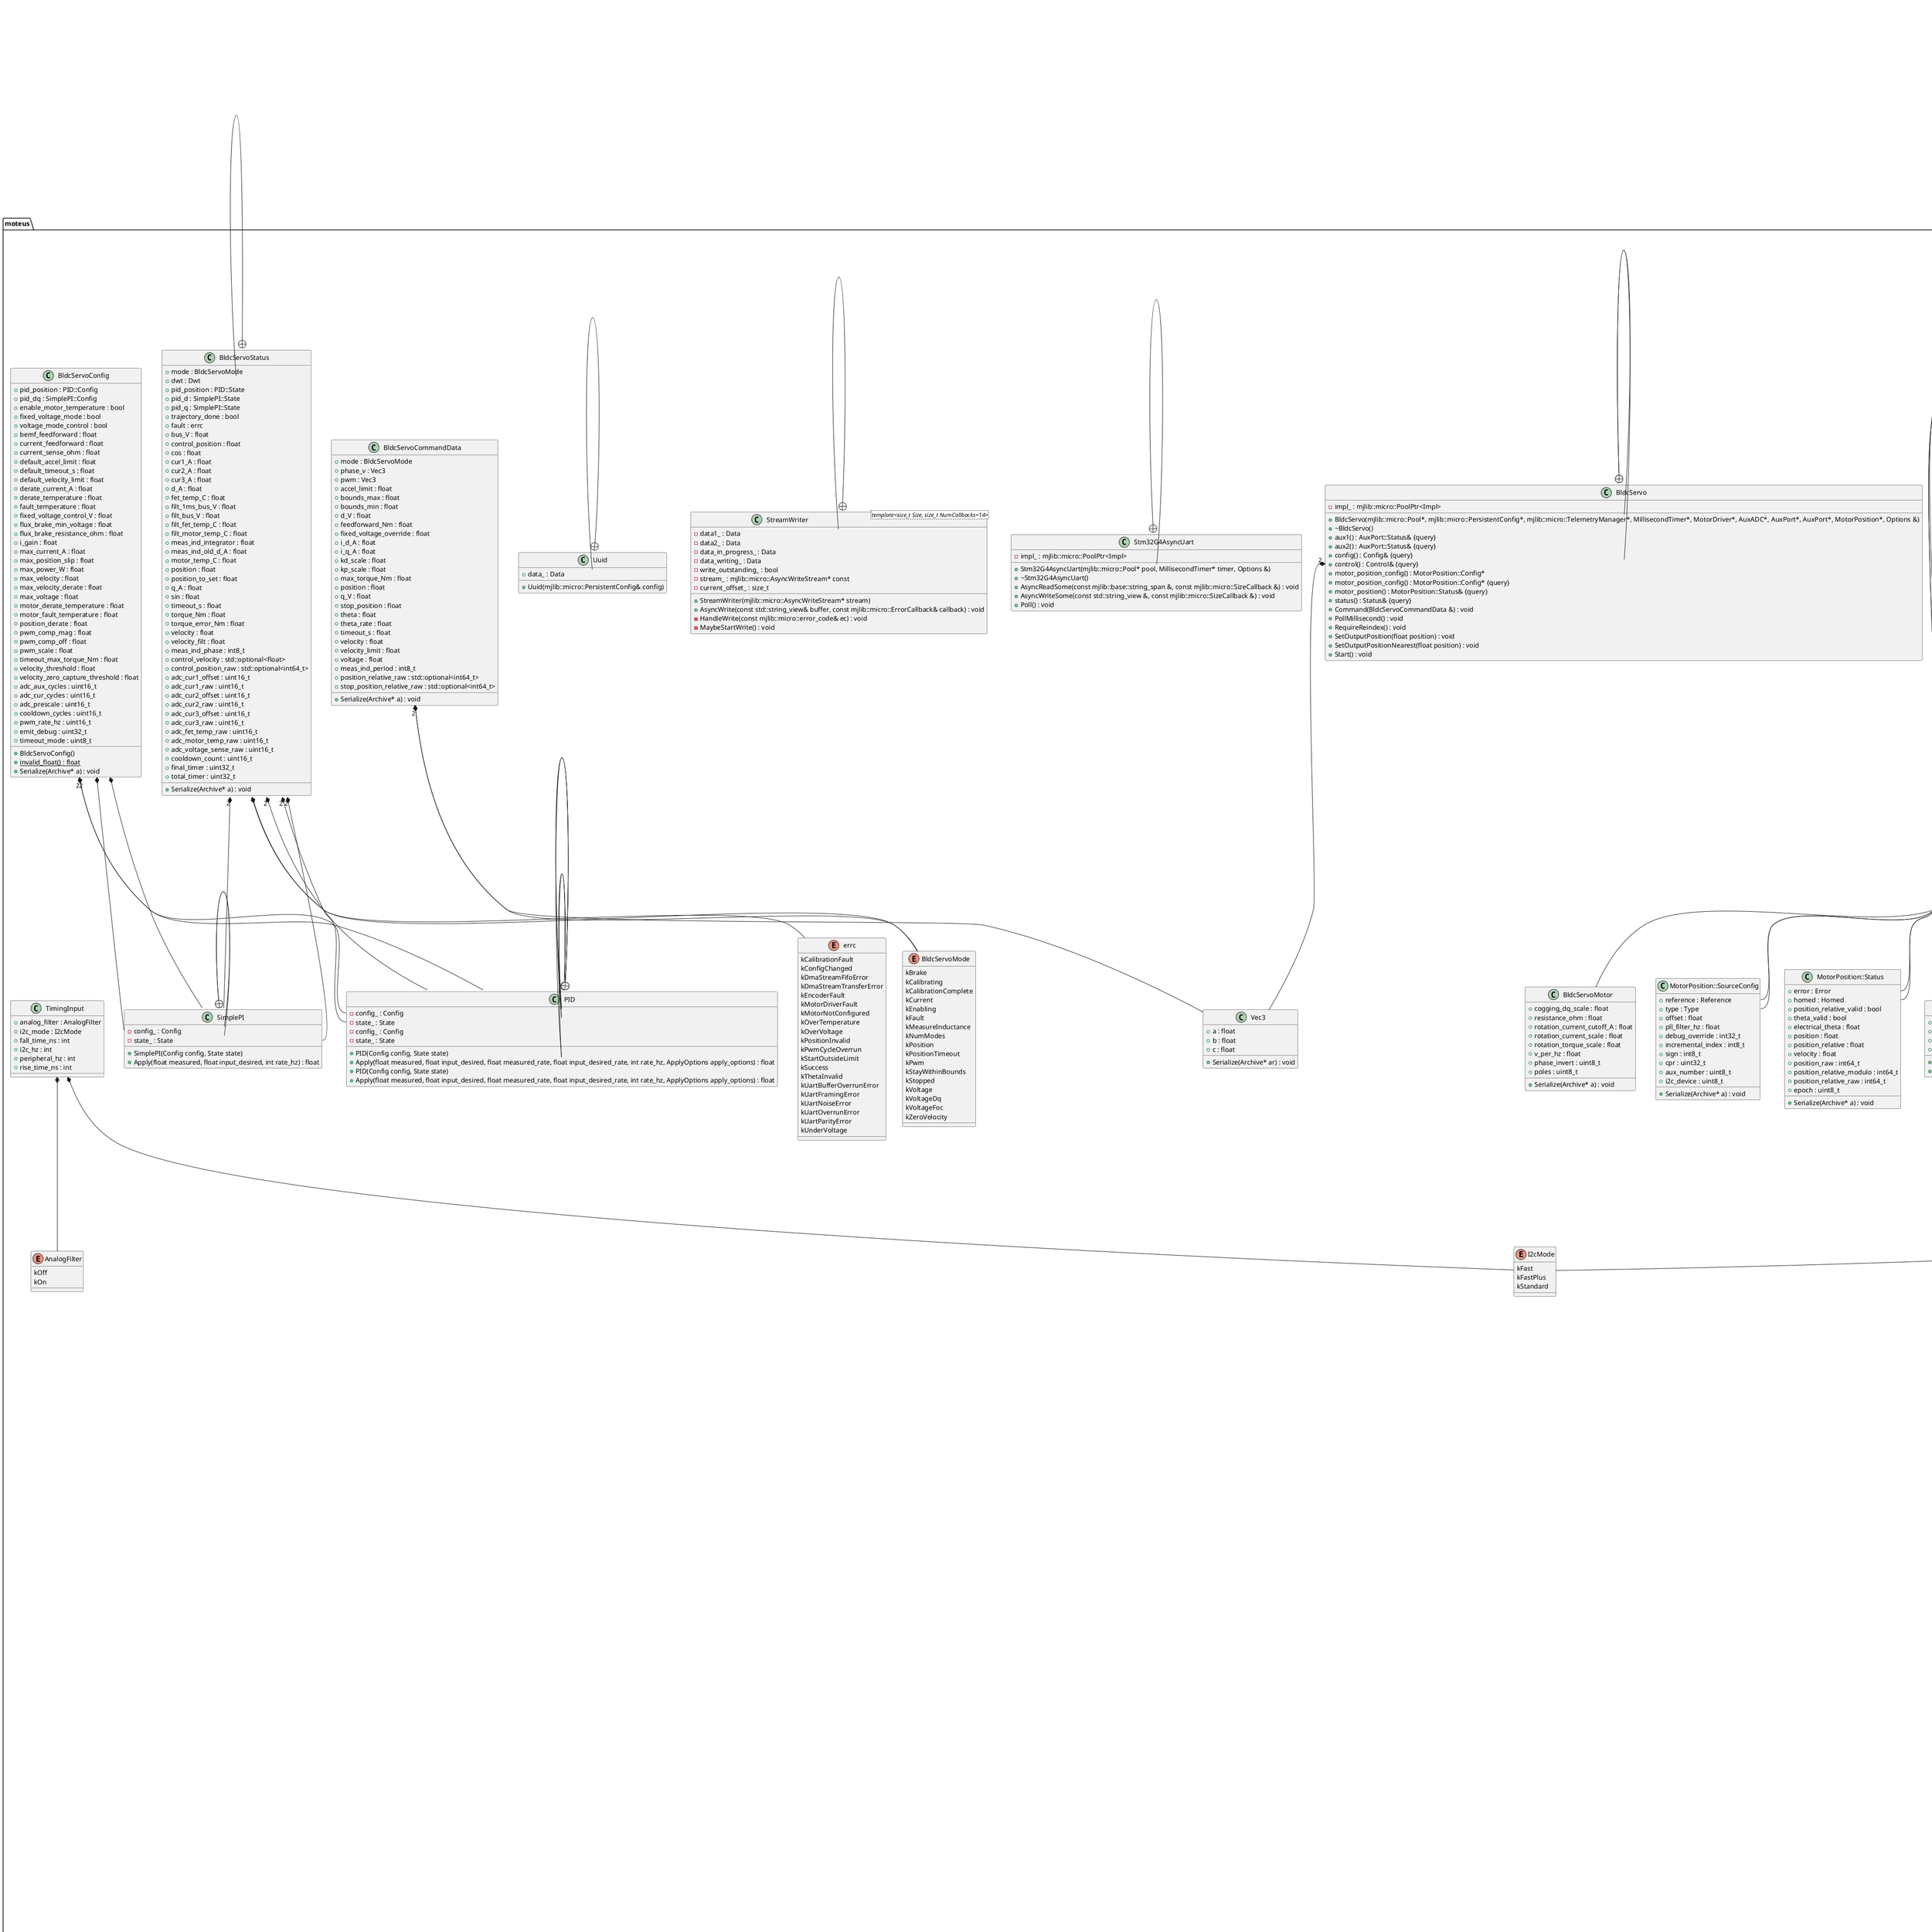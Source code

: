 @startuml





/' Objects '/

namespace moteus {
	class AS5047 {
		+AS5047(Options options)
		-spi_ : Stm32Spi
		+FinishSample() : uint16_t
		+Sample() : uint16_t
		+StartSample() : void
	}

	class Aksim2 {
		+Aksim2(const aux::UartEncoder::Config& config, Stm32G4DmaUart* uart, MillisecondTimer* timer)
		-timer_ : MillisecondTimer* const
		-uart_ : Stm32G4DmaUart* const
		-query_outstanding_ : bool
		-config_ : const aux::UartEncoder::Config
		-{static} kMaxCount : static constexpr int
		-{static} kResyncBytes : static constexpr int
		-last_query_start_us_ : uint32_t
		+ISR_Update(aux::UartEncoder::Status* status) : void
		+ProcessQuery(aux::UartEncoder::Status* status) : void
		-StartRead() : void
	}

	class AuxADC {
		+AuxADC()
		+{static} kMaxAdcs : static constexpr int
		+{static} kMaxPins : static constexpr int
		+ISR_EndSample() : void
		+ISR_StartSample() : void
		-UpdateConfig() : void
	}

	class AuxPort {
		+AuxPort(const char* aux_name, const char* icpz_name, const aux::AuxHardwareConfig& hw_config, AuxADC::AuxInfo* adc_info, mjlib::micro::PersistentConfig* persistent_config, mjlib::micro::CommandManager* command_manager, mjlib::micro::TelemetryManager* telemetry_manager, mjlib::micro::AsyncStream* tunnel_stream, MillisecondTimer* timer, SpiDefault spi_default, std::array<DMA_Channel_TypeDef*, 4> dma_channels)
		-adc_info_ : AuxADC::AuxInfo&
		-config_ : AuxConfig
		-status_ : AuxStatus
		+config() : Config* {query}
		-timer_ : MillisecondTimer* const
		+status() : Status*
		+debug_uart() : USART_TypeDef* {query}
		-any_adc_ : bool
		-any_isr_enabled_ : bool
		-i2c_startup_complete_ : bool
		-onboard_spi_available_ : bool
		-stream_write_outstanding_ : bool
		-tunnel_polling_enabled_ : bool
		-tunnel_write_outstanding_ : bool
		-hw_config_ : const aux::AuxHardwareConfig
		-dma_channels_ : const std::array<DMA_Channel_TypeDef*, 4>
		-{static} ParseHexByte(const char* value) : int
		-{static} ParseHexNybble(char c) : int
		-cosine_pin_ : int
		-sine_pin_ : int
		-tunnel_stream_ : mjlib::micro::AsyncStream* const
		-{static} kTunnelBufSize : static constexpr size_t
		-{static} AS5048_REG_AGC : static constexpr uint8_t
		-{static} AS5048_REG_ANGLE_HIGH : static constexpr uint8_t
		-{static} AS5048_REG_ANGLE_LOW : static constexpr uint8_t
		-{static} AS5048_REG_DIAG : static constexpr uint8_t
		-{static} AS5048_REG_MAG_HIGH : static constexpr uint8_t
		-{static} AS5048_REG_MAG_LOW : static constexpr uint8_t
		-{static} AS5600_REG_AGC : static constexpr uint8_t
		-{static} AS5600_REG_ANGLE_HIGH : static constexpr uint8_t
		-{static} AS5600_REG_ANGLE_LOW : static constexpr uint8_t
		-{static} AS5600_REG_MAG_HIGH : static constexpr uint8_t
		-{static} AS5600_REG_MAG_LOW : static constexpr uint8_t
		-{static} AS5600_REG_RAW_ANGLE_HIGH : static constexpr uint8_t
		-{static} AS5600_REG_RAW_ANGLE_LOW : static constexpr uint8_t
		-{static} AS5600_REG_STATUS : static constexpr uint8_t
		-i2c_state_ : std::array<I2cState, 3>
		-digital_inputs_ : std::array<std::optional<DigitalIn>, aux::AuxConfig::kNumPins>
		-digital_outputs_ : std::array<std::optional<DigitalOut>, aux::AuxConfig::kNumPins>
		-as5047_options_ : std::optional<AS5047::Options>
		-as5047_ : std::optional<AS5047>
		-aksim2_ : std::optional<Aksim2>
		-halla_ : std::optional<DigitalIn>
		-hallb_ : std::optional<DigitalIn>
		-hallc_ : std::optional<DigitalIn>
		-i2c_pullup_dout_ : std::optional<DigitalOut>
		-onboard_cs_ : std::optional<DigitalOut>
		-rs422_de_ : std::optional<DigitalOut>
		-rs422_re_ : std::optional<DigitalOut>
		-ic_pz_ : std::optional<IcPz>
		-uart_ : std::optional<Stm32G4DmaUart>
		-i2c_ : std::optional<Stm32I2c>
		-index_ : std::optional<aux::Stm32Index>
		-quad_ : std::optional<aux::Stm32Quadrature>
		-HandleCommand(const std::string_view& message, const mjlib::micro::CommandManager::Response& response) : void
		-HandleConfigUpdate() : void
		-HandleTunnelRead(const mjlib::micro::error_code& ec, std::ptrdiff_t size) : void
		+ISR_EndAnalogSample() : void
		+ISR_MaybeFinishSample() : void
		+ISR_MaybeStartSample() : void
		-ParseAs5048(aux::I2C::DeviceStatus* status) : void
		-ParseAs5600(aux::I2C::DeviceStatus* status) : void
		-ParseI2c(size_t index) : void
		+Poll() : void
		-PollI2c() : void
		+PollMillisecond() : void
		-StartI2cRead(uint8_t address, uint8_t reg) : void
		-StartTunnelRead() : void
		+WriteDigitalOut(uint32_t value) : void
		-WriteMessage(const mjlib::micro::CommandManager::Response& response, const std::string_view& message) : void
		-WriteOk(const mjlib::micro::CommandManager::Response& response) : void
	}

	class BldcServo {
		+BldcServo(mjlib::micro::Pool*, mjlib::micro::PersistentConfig*, mjlib::micro::TelemetryManager*, MillisecondTimer*, MotorDriver*, AuxADC*, AuxPort*, AuxPort*, MotorPosition*, Options &)
		+~BldcServo()
		+aux1() : AuxPort::Status& {query}
		+aux2() : AuxPort::Status& {query}
		+config() : Config& {query}
		+control() : Control& {query}
		+motor_position_config() : MotorPosition::Config*
		+motor_position_config() : MotorPosition::Config* {query}
		+motor_position() : MotorPosition::Status& {query}
		+status() : Status& {query}
		-impl_ : mjlib::micro::PoolPtr<Impl>
		+Command(BldcServoCommandData &) : void
		+PollMillisecond() : void
		+RequireReindex() : void
		+SetOutputPosition(float position) : void
		+SetOutputPositionNearest(float position) : void
		+Start() : void
	}

	class BldcServoPosition {
		+{static} CalculateAcceleration(BldcServoCommandData* data, float a, float v0, float vf, float dx, float dv) : float
		+{static} UpdateCommand(BldcServoStatus* status, const BldcServoConfig* config, const BldcServoPositionConfig* position_config, const MotorPosition::Status* position, int64_t absolute_relative_delta, float rate_hz, BldcServoCommandData* data, float velocity) : float
		+{static} DoVelocityAndAccelLimits(BldcServoStatus* status, const BldcServoConfig* config, float rate_hz, BldcServoCommandData* data, float velocity) : void
		+{static} DoVelocityModeLimits(BldcServoStatus* status, const BldcServoConfig* config, float rate_hz, BldcServoCommandData* data, float velocity) : void
		+{static} DoVelocityOnlyLimit(BldcServoStatus* status, float dx, BldcServoCommandData* data, float velocity, float period_s) : void
		+{static} UpdateTrajectory(BldcServoStatus* status, const BldcServoConfig* config, float rate_hz, BldcServoCommandData* data, float velocity) : void
	}

	class BoardDebug {
		+BoardDebug(mjlib::micro::Pool*, mjlib::micro::CommandManager*, mjlib::micro::TelemetryManager*, mjlib::multiplex::MicroServer*, BldcServo* bldc_servo)
		+~BoardDebug()
		-impl_ : mjlib::micro::PoolPtr<Impl>
		+PollMillisecond() : void
	}

	class ClockManager {
		+ClockManager(MillisecondTimer* timer, mjlib::micro::PersistentConfig& persistent_config, mjlib::micro::CommandManager& command_manager)
		-clock_ : Config
		-timer_ : MillisecondTimer* const
		-extra_trim_ : int
		+trim() : int {query}
		+{static} kMaxExtraTrim : static constexpr int
		+Command(const std::string_view& command, const mjlib::micro::CommandManager::Response& response) : void
		+SetTrim(int extra_trim) : void
		+UpdateConfig() : void
		+WriteMessage(const std::string_view& message, const mjlib::micro::CommandManager::Response& response) : void
	}

	class Cordic {
		+Cordic()
		+Cordic()
		+operator()(int32_t theta_q31) : SinCos {query}
		+operator()(int32_t theta_q31) : SinCos {query}
		+radians(float theta) : SinCos {query}
		+{static} from_q31(uint32_t val) : float
	}

	class Drv8323 {
		+Drv8323(mjlib::micro::Pool*, mjlib::micro::PersistentConfig* persistent_config, mjlib::micro::TelemetryManager* telemetry_manager, MillisecondTimer* timer, Options &)
		+~Drv8323()
		+status() : Status* {query}
		+fault() : bool
		-impl_ : mjlib::micro::PoolPtr<Impl>
		+Enable(bool) : void
		+PollMillisecond() : void
		+Power(bool) : void
	}

	class FDCan {
		+FDCan(Options options)
		+config() : Config {query}
		-config_ : Config
		-can_ : FDCAN_GlobalTypeDef*
		-hfdcan1_ : FDCAN_HandleTypeDef
		+status() : FDCAN_ProtocolStatusTypeDef
		-options_ : Options
		+Poll(FDCAN_RxHeaderTypeDef* header, mjlib::base::string_span) : bool
		+{static} ParseDlc(uint32_t dlc_code) : int
		-last_tx_request_ : uint32_t
		+ConfigureFilters(FilterConfig &) : void
		-Init() : void
		+RecoverBusOff() : void
		+Send(uint32_t dest_id, std::string_view data, SendOptions &) : void
	}

	class FDCanMicroServer {
		+FDCanMicroServer(FDCan* can)
		-fdcan_ : FDCan* const
		-current_read_header_ : Header*
		+properties() : Properties {query}
		-current_read_data_ : mjlib::base::string_span
		-current_read_callback_ : mjlib::micro::SizeCallback
		+{static} RoundUpDlc(size_t value) : size_t
		+{static} kBrsFlag : static constexpr uint32_t
		+{static} kFdcanFlag : static constexpr uint32_t
		-can_prefix_ : uint32_t
		+can_reset_count() : uint32_t {query}
		-can_reset_count_ : uint32_t
		+AsyncRead(Header* header, const mjlib::base::string_span& data, const mjlib::micro::SizeCallback& callback) : void
		+AsyncWrite(const Header& header, const std::string_view& data, const Header& query_header, const mjlib::micro::SizeCallback& callback) : void
		+Poll() : void
		+SetPrefix(uint32_t can_prefix) : void
	}

	class FirmwareInfo {
		+FirmwareInfo(mjlib::micro::Pool &, mjlib::micro::TelemetryManager &, uint32_t version, uint32_t model)
		+~FirmwareInfo()
		+serial_number() : SerialNumber {query}
		-impl_ : mjlib::micro::PoolPtr<Impl>
		+firmware_version() : uint32_t {query}
		+model_number() : uint32_t {query}
	}

	class IcPz {
		+IcPz(Options options, MillisecondTimer* timer)
		-timer_ : MillisecondTimer* const
		+status_ : Status
		+status() : Status&
		-spi_ : Stm32Spi
		-command_active_ : bool
		-{static} kAiPhases : static constexpr uint8_t
		-{static} kSpiReadDiagnosis : static constexpr uint8_t
		-{static} kSpiReadPosition : static constexpr uint8_t
		-{static} kSpiReadRegisters : static constexpr uint8_t
		-{static} kSpiWriteCommand : static constexpr uint8_t
		-{static} kSpiWriteRegisters : static constexpr uint8_t
		-{static} u32(T value) : uint32_t
		-extra_read_ : uint8_t
		-DmaTransfer(int size) : void
		+DoOperating() : void
		-EnterOperating() : void
		-ExitOperating() : void
		+ISR_MaybeFinishSample() : void
		+ISR_StartSample() : void
		-Initialize() : void
		+PollMillisecond() : void
		-PopulateOperatingBuffer() : void
		+ReadRegisters(uint8_t reg, mjlib::base::string_span output) : void
		+SetExtraRead(uint8_t bitfield) : void
		+StartCommand(uint8_t cmd) : void
		-StartDma(int size) : void
		-WriteConfigValue(ConfigValue config_value) : void
		-WriteRegister(uint8_t address, uint8_t value) : void
		+WriteRegisters(uint8_t reg, std::string_view data) : void
	}

	class MillisecondTimer {
		+MillisecondTimer()
		+read_ms() : TimerType
		+read_us() : TimerType
		+{static} subtract_us(uint16_t a, uint16_t b) : TimerType
		+wait_ms(uint32_t delay_ms) : void
		+wait_us(uint32_t delay_us) : void
		+wait_us_helper(uint32_t delay_us) : void
	}

	class MoteusController {
		+MoteusController(mjlib::micro::Pool*, mjlib::micro::PersistentConfig* config, mjlib::micro::CommandManager* command_manager, mjlib::micro::TelemetryManager* telemetry_manager, mjlib::multiplex::MicroServer* multiplex_protocol, ClockManager*, SystemInfo*, MillisecondTimer*, FirmwareInfo*)
		+~MoteusController()
		+bldc_servo() : BldcServo*
		-impl_ : mjlib::micro::PoolPtr<Impl>
		+multiplex_server() : mjlib::multiplex::MicroServer::Server*
		+Poll() : void
		+PollMillisecond() : void
		+Start() : void
	}

	abstract class MotorDriver {
		+{abstract} fault() : bool
		+{abstract} Enable(bool) : void
		+{abstract} Power(bool) : void
	}

	class MotorPosition {
		+MotorPosition(mjlib::micro::PersistentConfig* persistent_config, mjlib::micro::TelemetryManager* telemetry_manager, const aux::AuxStatus* aux1_status, const aux::AuxStatus* aux2_status, const aux::AuxConfig* aux1_config, const aux::AuxConfig* aux2_config)
		-inplace_function<void()
		-motor_ : BldcServoMotor
		+motor() : BldcServoMotor*
		-config_ : Config
		+config() : Config*
		-commutation_config_ : SourceConfig
		-output_config_ : SourceConfig
		-commutation_status_ : SourceStatus
		-output_status_ : SourceStatus
		-status_ : Status
		+status() : Status& {query}
		-ISR_UpdateAbsoluteSource(uint8_t nonce, uint32_t value, int32_t offset, int32_t sign, uint32_t cpr, SourceStatus status) : bool
		-IsThetaCapable(SourceConfig config) : bool {query}
		-aux_config_ : const aux::AuxConfig* const
		-aux_status_ : const aux::AuxStatus* const
		+{static} IntToFloat(int64_t value) : float
		+{static} WrapBalancedCpr(float value, float cpr) : float
		+{static} WrapCpr(float value, float cpr) : float
		-commutation_pole_scale_ : float
		-commutation_rotor_scale_ : float
		-output_cpr_scale_ : float
		-output_encoder_step_hb_1_4_ : int32_t
		-output_encoder_step_hb_3_4_ : int32_t
		+{static} FloatToInt(float value) : int64_t
		-output_encoder_step_ : int64_t
		+{static} kCompensationSize : static constexpr int
		+{static} kHallCounts : static constexpr int
		+{static} kNumSources : static constexpr int
		-pll_filter_constants_ : std::array<PllFilterConstants, kNumSources>
		+absolute_relative_delta : std::atomic<int32_t>
		+{static} WrapIntCpr(int32_t value, uint32_t cpr) : uint32_t
		-HandleConfigUpdate() : void
		+ISR_RequireReindex() : void
		+ISR_SetOutputPosition(float value) : void
		+ISR_SetOutputPositionNearest(float value) : void
		-ISR_SetOutputPositionNearestHelper(float value, int reference_source) : void
		+ISR_Update(float dt) : void
		-ISR_UpdateCommutation() : void
		-ISR_UpdateOutput() : void
		-ISR_UpdateSources(float dt) : void
		-ISR_UpdateState() : void
		+RegisterConfigUpdated(mjlib::base::inplace_function<void ( )> handler) : void
	}

	class PID {
		+PID(Config config, State state)
		-config_ : Config
		-state_ : State
		+Apply(float measured, float input_desired, float measured_rate, float input_desired_rate, int rate_hz, ApplyOptions apply_options) : float
	}

	class PID {
		+PID(Config config, State state)
		-config_ : Config
		-state_ : State
		+Apply(float measured, float input_desired, float measured_rate, float input_desired_rate, int rate_hz, ApplyOptions apply_options) : float
	}

	class SimplePI {
		+SimplePI(Config config, State state)
		-config_ : Config
		-state_ : State
		+Apply(float measured, float input_desired, int rate_hz) : float
	}

	class Stm32BitbangSpi {
		+Stm32BitbangSpi(MillisecondTimer* timer, Options options)
		+miso_ : DigitalIn
		+cs_ : DigitalOut
		+mosi_ : DigitalOut
		+sck_ : DigitalOut
		+timer_ : MillisecondTimer* const
		+options_ : Options
		+write(uint16_t value) : uint16_t
		+us_delay_ : uint32_t
	}

	class Stm32DigitalMonitor {
		+Stm32DigitalMonitor(PinName pin)
		+read() : bool
		-mask_ : uint32_t
		-reg_in_ : volatile uint32_t*
	}

	class Stm32Dma {
		+{static} SelectDmamux(DMA_Channel_TypeDef* channel) : DMAMUX_Channel_TypeDef*
		+{static} FindChannelIndex(DMA_Channel_TypeDef* channel) : uint32_t
		+{static} u32(T value) : uint32_t
	}

	class Stm32G4AsyncUart {
		+Stm32G4AsyncUart(mjlib::micro::Pool* pool, MillisecondTimer* timer, Options &)
		+~Stm32G4AsyncUart()
		-impl_ : mjlib::micro::PoolPtr<Impl>
		+AsyncReadSome(const mjlib::base::string_span &, const mjlib::micro::SizeCallback &) : void
		+AsyncWriteSome(const std::string_view &, const mjlib::micro::SizeCallback &) : void
		+Poll() : void
	}

	class Stm32G4DmaUart {
		+Stm32G4DmaUart(Options options)
		+~Stm32G4DmaUart()
		+dmamux_rx_ : DMAMUX_Channel_TypeDef*
		+dmamux_tx_ : DMAMUX_Channel_TypeDef*
		+options_ : Options
		+stm32_serial_ : Stm32Serial
		+uart() : USART_TypeDef* {query}
		+uart_ : USART_TypeDef*
		+is_dma_read_finished() : bool
		+is_dma_write_finished() : bool
		+read_bytes_remaining() : int
		+write_bytes_remaining() : int
		+{static} GetUartRxRequest(USART_TypeDef* uart) : uint32_t
		+{static} GetUartTxRequest(USART_TypeDef* uart) : uint32_t
		+{static} u32(T value) : uint32_t
		+finish_dma_read() : void
		+finish_dma_write() : void
		+start_dma_read(mjlib::base::string_span output) : void
		+start_dma_write(std::string_view data) : void
		+write_char(uint8_t data) : void
	}

	class Stm32G4Flash {
		+Stm32G4Flash()
		+~Stm32G4Flash()
		+GetInfo() : Info
		-shadow_start_ : uint32_t
		-shadow_ : uint64_t
		-shadow_bits_ : uint64_t
		+Erase() : void
		-FlushWord() : void
		+Lock() : void
		+ProgramByte(char* ptr, uint8_t value) : void
		+Unlock() : void
	}

	class Stm32GpioInterruptIn {
		+Stm32GpioInterruptIn(Stm32GpioInterruptIn&& rhs)
		+Stm32GpioInterruptIn(PinName pin, void (* ) ( uint32_t ) function, uint32_t val)
		+~Stm32GpioInterruptIn()
		-{static} entries_ : Callback
		-entry_ : Callback
		-{static} FindCallback(Callback cbk) : Callback*
		-{static} FindIrqN(int index) : IRQn_Type
		-pin_ : PinName
		+operator=(Stm32GpioInterruptIn&& rhs) : Stm32GpioInterruptIn&
		+read() : bool
		-{static} FindIrqIndex(PinName pin) : int
		-{static} irq_count(int i) : int&
		-{static} kMaxCallbacks : static constexpr int
		+{static} Make(PinName pin, void (* ) ( uint32_t ) function, uint32_t data) : std::optional<Stm32GpioInterruptIn>
		-mask_ : uint32_t
		-{static} ISR_Routine() : void
		-reg_in_ : volatile uint32_t*
	}

	class Stm32I2c {
		+Stm32I2c(Options options)
		-i2c_ : I2C_TypeDef*
		-mode_ : Mode
		-options_ : Options
		-valid_ : bool
		-mbed_i2c_ : i2c_t
		+CheckRead() : int
		-offset_ : int32_t
		-rx_data_ : mjlib::base::string_span
		-slave_address_ : uint8_t
		+Initialize() : void
		+Poll() : void
		+StartReadMemory(uint8_t slave_address, uint8_t address, mjlib::base::string_span data) : void
	}

	class Stm32Serial {
		+Stm32Serial(Options &)
		+uart_name() : UARTName {query}
		+huart() : UART_HandleTypeDef*
		+uart() : USART_TypeDef*
		-uart_ : USART_TypeDef*
	}

	class Stm32Spi {
		+Stm32Spi(Options options)
		-dmamux_rx_ : DMAMUX_Channel_TypeDef*
		-dmamux_tx_ : DMAMUX_Channel_TypeDef*
		-options_ : Options
		+is_dma_finished() : bool
		-spi_ : spi_t
		-cs_ : std::optional<DigitalOut>
		+finish_write() : uint16_t
		+write(uint16_t value) : uint16_t
		-{static} GetSpiRxRequest(SPI_TypeDef* spi) : uint32_t
		-{static} GetSpiTxRequest(SPI_TypeDef* spi) : uint32_t
		-{static} u32(T value) : uint32_t
		+finish_dma_transfer() : void
		+set_cs(PinName cs) : void
		+start_dma_transfer(std::string_view tx_buffer, mjlib::base::string_span rx_buffer) : void
		+start_write(uint16_t value) : void
	}

	class StreamWriter <template<size_t Size, size_t NumCallbacks=14>> {
		+StreamWriter(mjlib::micro::AsyncWriteStream* stream)
		-data1_ : Data
		-data2_ : Data
		-data_in_progress_ : Data
		-data_writing_ : Data
		-write_outstanding_ : bool
		-stream_ : mjlib::micro::AsyncWriteStream* const
		-current_offset_ : size_t
		+AsyncWrite(const std::string_view& buffer, const mjlib::micro::ErrorCallback& callback) : void
		-HandleWrite(const mjlib::micro::error_code& ec) : void
		-MaybeStartWrite() : void
	}

	class SystemInfo {
		+SystemInfo(mjlib::micro::Pool &, mjlib::micro::TelemetryManager &)
		+~SystemInfo()
		-impl_ : mjlib::micro::PoolPtr<Impl>
		+{static} idle_count : static volatile uint32_t
		+millisecond_counter() : uint32_t {query}
		+PollMillisecond() : void
		+SetCanResetCount(uint32_t) : void
	}

	class TorqueModel {
		+TorqueModel(float torque_constant, float current_cutoff_A, float current_scale, float torque_scale)
		+current_cutoff_A_ : const float
		+current_scale_ : const float
		+torque_constant_ : const float
		+torque_scale_ : const float
		+current_to_torque(float current) : float {query}
		+torque_to_current(float torque) : float {query}
	}

	class Uuid {
		+Uuid(mjlib::micro::PersistentConfig& config)
		+data_ : Data
	}

	enum AnalogFilter {
		kOff
		kOn
	}

	enum AuxPort::SpiDefault {
		kDefaultOnboardSpi
		kNoDefaultSpi
	}

	enum BldcServoMode {
		kBrake
		kCalibrating
		kCalibrationComplete
		kCurrent
		kEnabling
		kFault
		kMeasureInductance
		kNumModes
		kPosition
		kPositionTimeout
		kPwm
		kStayWithinBounds
		kStopped
		kVoltage
		kVoltageDq
		kVoltageFoc
		kZeroVelocity
	}

	enum Drv8323::OcpMode {
		kAutomaticRetry
		kIgnored
		kLatchedFault
		kNumOcpModes
		kReportNoAction
	}

	enum Drv8323::PwmMode {
		k1x
		k3x
		k6x
		kIndependent
		kNumPwmModes
	}

	enum FDCan::FilterAction {
		kAccept
		kDisable
		kReject
	}

	enum FDCan::FilterMode {
		kDual
		kMask
		kRange
	}

	enum FDCan::FilterType {
		kExtended
		kStandard
	}

	enum FDCan::Override {
		kDefault
		kDisable
		kRequire
	}

	enum I2cMode {
		kFast
		kFastPlus
		kStandard
	}

	enum IcPz::Mode {
		kCommand
		kOperating
		kWarmup
	}

	enum MotorPosition::SourceConfig::Reference {
		kOutput
		kRotor
	}

	enum MotorPosition::SourceConfig::Type {
		kHall
		kI2C
		kIndex
		kNone
		kNumTypes
		kQuadrature
		kSensorless
		kSineCosine
		kSpi
		kUart
	}

	enum MotorPosition::Status::Error {
		kInvalidConfig
		kMotorNotConfigured
		kNone
		kNumErrors
		kSourceError
	}

	enum MotorPosition::Status::Homed {
		kOutput
		kRelative
		kRotor
	}

	enum Stm32I2c::Mode {
		kComplete
		kError
		kIdle
		kReadingData
		kSentRegister
	}

	enum Stm32I2c::ReadStatus {
		kComplete
		kError
		kNoStatus
	}

	enum errc {
		kCalibrationFault
		kConfigChanged
		kDmaStreamFifoError
		kDmaStreamTransferError
		kEncoderFault
		kMotorDriverFault
		kMotorNotConfigured
		kOverTemperature
		kOverVoltage
		kPositionInvalid
		kPwmCycleOverrun
		kStartOutsideLimit
		kSuccess
		kThetaInvalid
		kUartBufferOverrunError
		kUartFramingError
		kUartNoiseError
		kUartOverrunError
		kUartParityError
		kUnderVoltage
	}

	class AuxADC::AdcConfig {
		+num_channels : int
	}

	class AuxADC::AuxInfo {
		+inplace_function<void()
	}

	class AuxADC::PinConfig {
		+adc_num : int
		+channel : int
	}

	class AuxPort::I2cState {
		+pending : bool
		+ms_since_last_poll : int32_t
	}

	class BldcServo::Control {
		+pwm : Vec3
		+voltage : Vec3
		+d_V : float
		+i_d_A : float
		+i_q_A : float
		+q_V : float
		+q_comp_A : float
		+torque_Nm : float
		+Clear() : void
		+Serialize(Archive* a) : void
	}

	class BldcServo::Options {
		+current1 : PinName
		+current2 : PinName
		+current3 : PinName
		+debug_dac : PinName
		+debug_out : PinName
		+debug_out2 : PinName
		+debug_uart_out : PinName
		+msense : PinName
		+pwm1 : PinName
		+pwm2 : PinName
		+pwm3 : PinName
		+tsense : PinName
		+vsense : PinName
	}

	class BldcServoCommandData {
		+mode : BldcServoMode
		+phase_v : Vec3
		+pwm : Vec3
		+accel_limit : float
		+bounds_max : float
		+bounds_min : float
		+d_V : float
		+feedforward_Nm : float
		+fixed_voltage_override : float
		+i_d_A : float
		+i_q_A : float
		+kd_scale : float
		+kp_scale : float
		+max_torque_Nm : float
		+position : float
		+q_V : float
		+stop_position : float
		+theta : float
		+theta_rate : float
		+timeout_s : float
		+velocity : float
		+velocity_limit : float
		+voltage : float
		+meas_ind_period : int8_t
		+position_relative_raw : std::optional<int64_t>
		+stop_position_relative_raw : std::optional<int64_t>
		+Serialize(Archive* a) : void
	}

	class BldcServoConfig {
		+BldcServoConfig()
		+pid_position : PID::Config
		+pid_dq : SimplePI::Config
		+enable_motor_temperature : bool
		+fixed_voltage_mode : bool
		+voltage_mode_control : bool
		+bemf_feedforward : float
		+current_feedforward : float
		+current_sense_ohm : float
		+default_accel_limit : float
		+default_timeout_s : float
		+default_velocity_limit : float
		+derate_current_A : float
		+derate_temperature : float
		+fault_temperature : float
		+fixed_voltage_control_V : float
		+flux_brake_min_voltage : float
		+flux_brake_resistance_ohm : float
		+i_gain : float
		+{static} invalid_float() : float
		+max_current_A : float
		+max_position_slip : float
		+max_power_W : float
		+max_velocity : float
		+max_velocity_derate : float
		+max_voltage : float
		+motor_derate_temperature : float
		+motor_fault_temperature : float
		+position_derate : float
		+pwm_comp_mag : float
		+pwm_comp_off : float
		+pwm_scale : float
		+timeout_max_torque_Nm : float
		+velocity_threshold : float
		+velocity_zero_capture_threshold : float
		+adc_aux_cycles : uint16_t
		+adc_cur_cycles : uint16_t
		+adc_prescale : uint16_t
		+cooldown_cycles : uint16_t
		+pwm_rate_hz : uint16_t
		+emit_debug : uint32_t
		+timeout_mode : uint8_t
		+Serialize(Archive* a) : void
	}

	class BldcServoMotor {
		+cogging_dq_scale : float
		+resistance_ohm : float
		+rotation_current_cutoff_A : float
		+rotation_current_scale : float
		+rotation_torque_scale : float
		+v_per_hz : float
		+phase_invert : uint8_t
		+poles : uint8_t
		+Serialize(Archive* a) : void
	}

	class BldcServoPositionConfig {
		+position_max : float
		+position_min : float
		+Serialize(Archive* a) : void
	}

	class BldcServoStatus {
		+mode : BldcServoMode
		+dwt : Dwt
		+pid_position : PID::State
		+pid_d : SimplePI::State
		+pid_q : SimplePI::State
		+trajectory_done : bool
		+fault : errc
		+bus_V : float
		+control_position : float
		+cos : float
		+cur1_A : float
		+cur2_A : float
		+cur3_A : float
		+d_A : float
		+fet_temp_C : float
		+filt_1ms_bus_V : float
		+filt_bus_V : float
		+filt_fet_temp_C : float
		+filt_motor_temp_C : float
		+meas_ind_integrator : float
		+meas_ind_old_d_A : float
		+motor_temp_C : float
		+position : float
		+position_to_set : float
		+q_A : float
		+sin : float
		+timeout_s : float
		+torque_Nm : float
		+torque_error_Nm : float
		+velocity : float
		+velocity_filt : float
		+meas_ind_phase : int8_t
		+control_velocity : std::optional<float>
		+control_position_raw : std::optional<int64_t>
		+adc_cur1_offset : uint16_t
		+adc_cur1_raw : uint16_t
		+adc_cur2_offset : uint16_t
		+adc_cur2_raw : uint16_t
		+adc_cur3_offset : uint16_t
		+adc_cur3_raw : uint16_t
		+adc_fet_temp_raw : uint16_t
		+adc_motor_temp_raw : uint16_t
		+adc_voltage_sense_raw : uint16_t
		+cooldown_count : uint16_t
		+final_timer : uint32_t
		+total_timer : uint32_t
		+Serialize(Archive* a) : void
	}

	class BldcServoStatus::Dwt {
		+adc_done : uint32_t
		+control : uint32_t
		+control_done_cur : uint32_t
		+control_done_pos : uint32_t
		+control_sel_mode : uint32_t
		+curstate : uint32_t
		+done : uint32_t
		+done_pos_sample : uint32_t
		+done_temp_sample : uint32_t
		+sense : uint32_t
		+start_pos_sample : uint32_t
		+Serialize(Archive* a) : void
	}

	class ClarkTransform {
		+ClarkTransform(float a, float b, float c)
		+x : const float
		+y : const float
	}

	class ClockManager::Config {
		+hsitrim : int32_t
		+Serialize(Archive* a) : void
	}

	class DqTransform {
		+DqTransform(const SinCos& sc, float a, float b, float c)
		+d : const float
		+q : const float
	}

	class Drv8323::Config {
		+ocp_mode : OcpMode
		+pwm_mode : PwmMode
		+cbc : bool
		+csa_fet : bool
		+dis_cpuv : bool
		+dis_gdf : bool
		+dis_sen : bool
		+ls_ref : bool
		+otw_rep : bool
		+pwm_1x_asynchronous : bool
		+pwm_1x_dir : bool
		+tretry : bool
		+vref_div : bool
		+{static} invalid_int() : int
		+dead_time_ns : uint16_t
		+idriven_hs_ma : uint16_t
		+idriven_ls_ma : uint16_t
		+idrivep_hs_ma : uint16_t
		+idrivep_ls_ma : uint16_t
		+sen_lvl_mv : uint16_t
		+tdrive_ns : uint16_t
		+vds_lvl_mv : uint16_t
		+csa_gain : uint8_t
		+ocp_deg_us : uint8_t
		+Serialize(Archive* a) : void
	}

	class Drv8323::Options {
		+cs : PinName
		+enable : PinName
		+fault : PinName
		+hiz : PinName
		+miso : PinName
		+mosi : PinName
		+sck : PinName
	}

	class Drv8323::Status {
		+cpuv : bool
		+enabled : bool
		+fault : bool
		+fault_line : bool
		+gdf : bool
		+otsd : bool
		+otw : bool
		+power : bool
		+sa_oc : bool
		+sb_oc : bool
		+sc_oc : bool
		+uvlo : bool
		+vds_ha : bool
		+vds_hb : bool
		+vds_hc : bool
		+vds_la : bool
		+vds_lb : bool
		+vds_lc : bool
		+vds_ocp : bool
		+vgs_ha : bool
		+vgs_hb : bool
		+vgs_hc : bool
		+vgs_la : bool
		+vgs_lb : bool
		+vgs_lc : bool
		+config_count : uint16_t
		+fsr1 : uint16_t
		+fsr2 : uint16_t
		+status_count : uint16_t
		+fault_config : uint8_t
		+Serialize(Archive* a) : void
	}

	class FDCan::Config {
		+data : Rate
		+nominal : Rate
		+clock : int
	}

	class FDCan::Filter {
		+action : FilterAction
		+mode : FilterMode
		+type : FilterType
		+id1 : uint32_t
		+id2 : uint32_t
	}

	class FDCan::FilterConfig {
		+begin : Filter
		+end : Filter
		+global_ext_action : FilterAction
		+global_remote_ext_action : FilterAction
		+global_remote_std_action : FilterAction
		+global_std_action : FilterAction
	}

	class FDCan::Options {
		+Options()
		+filters : FilterConfig
		+rd : PinName
		+td : PinName
		+fdrate_override : Rate
		+rate_override : Rate
		+automatic_retransmission : bool
		+bitrate_switch : bool
		+bus_monitor : bool
		+delay_compensation : bool
		+fdcan_frame : bool
		+remote_frame : bool
		+restricted_mode : bool
		+fast_bitrate : int
		+slow_bitrate : int
		+tdc_filter : uint32_t
		+tdc_offset : uint32_t
	}

	class FDCan::Rate {
		+prescaler : int
		+sync_jump_width : int
		+time_seg1 : int
		+time_seg2 : int
	}

	class FDCan::SendOptions {
		+SendOptions()
		+bitrate_switch : Override
		+extended_id : Override
		+fdcan_frame : Override
		+remote_frame : Override
	}

	class FamilyAndVersion {
		+family : int
		+hw_pins : int
		+hw_version : int
	}

	class FirmwareInfo::SerialNumber {
	}

	class GitInfo {
		+GitInfo()
		+dirty : bool
		+timestamp : uint64_t
		+Serialize(Archive* a) : void
	}

	class IcPz::ConfigValue {
		+address : uint8_t
		+bank : uint8_t
		+value : uint8_t
	}

	class IcPz::Options {
		+resolution_bits : uint8_t
	}

	class IcPz::Status {
		+abz_not_ready : bool
		+active : bool
		+ana_bound : bool
		+dig_bound : bool
		+dig_not_steady : bool
		+dig_sat : bool
		+err : bool
		+interp_err : bool
		+led_cur_low : bool
		+pos_alpha : bool
		+pos_omega : bool
		+prc_sync_failed : bool
		+temp1 : bool
		+temp2 : bool
		+temp_not_steady : bool
		+uvw_not_ready : bool
		+vddio_low : bool
		+warn : bool
		+ai_phases : float
		+ai_scales : float
		+value : uint32_t
		+adi : uint8_t
		+cmd : uint8_t
		+cmd_stat : uint8_t
		+dig : uint8_t
		+nonce : uint8_t
		+Serialize(Archive* a) : void
	}

	class InverseClarkTransform {
		+InverseClarkTransform(float x, float y)
		+a : const float
		+b : const float
		+c : const float
	}

	class InverseDqTransform {
		+InverseDqTransform(const SinCos& sc, float d, float q)
		+a : const float
		+b : const float
		+c : const float
	}

	class InverseParkTransform {
		+InverseParkTransform(const SinCos& sc, float d, float q)
		+x : const float
		+y : const float
	}

	class MoteusHwPins {
		+as5047_cs : PinName
		+can_rd : PinName
		+can_td : PinName
		+current1 : PinName
		+current2 : PinName
		+current3 : PinName
		+debug1 : PinName
		+debug2 : PinName
		+debug_dac : PinName
		+debug_led1 : PinName
		+drv8323_cs : PinName
		+drv8323_enable : PinName
		+drv8323_fault : PinName
		+drv8323_hiz : PinName
		+drv8323_miso : PinName
		+drv8323_mosi : PinName
		+drv8323_sck : PinName
		+msense : PinName
		+power_led : PinName
		+pwm1 : PinName
		+pwm2 : PinName
		+pwm3 : PinName
		+tsense : PinName
		+uart_dir : PinName
		+uart_rx : PinName
		+uart_tx : PinName
		+vsense : PinName
		+vsense_adc_scale : float
		+firmware_version : uint32_t
		+model_number : uint32_t
	}

	class MotorPosition::Config {
		+Config()
		+output : Output
		+rotor_to_output_ratio : float
		+commutation_source : int8_t
		+sources : std::array<SourceConfig, kNumSources>
		+Serialize(Archive* a) : void
	}

	class MotorPosition::Config::Output {
		+offset : float
		+reference_source : int8_t
		+sign : int8_t
		+source : int8_t
		+Serialize(Archive* a) : void
	}

	class MotorPosition::PllFilterConstants {
		+ki : float
		+kp : float
	}

	class MotorPosition::SourceConfig {
		+reference : Reference
		+type : Type
		+offset : float
		+pll_filter_hz : float
		+debug_override : int32_t
		+incremental_index : int8_t
		+sign : int8_t
		+cpr : uint32_t
		+aux_number : uint8_t
		+i2c_device : uint8_t
		+Serialize(Archive* a) : void
	}

	class MotorPosition::SourceStatus {
		+active_absolute : bool
		+active_theta : bool
		+active_velocity : bool
		+compensated_value : float
		+filtered_value : float
		+time_since_update : float
		+velocity : float
		+offset_value : uint32_t
		+raw : uint32_t
		+nonce : uint8_t
		+Serialize(Archive* a) : void
	}

	class MotorPosition::Status {
		+error : Error
		+homed : Homed
		+position_relative_valid : bool
		+theta_valid : bool
		+electrical_theta : float
		+position : float
		+position_relative : float
		+velocity : float
		+position_raw : int64_t
		+position_relative_modulo : int64_t
		+position_relative_raw : int64_t
		+epoch : uint8_t
		+Serialize(Archive* a) : void
	}

	class PID::ApplyOptions {
		+ApplyOptions()
		+kd_scale : float
		+kp_scale : float
	}

	class PID::ApplyOptions {
		+ApplyOptions()
		+kd_scale : float
		+ki_scale : float
		+kp_scale : float
	}

	class PID::Config {
		+ilimit : float
		+iratelimit : float
		+kd : float
		+ki : float
		+kp : float
		+max_desired_rate : float
		+sign : int8_t
		+Serialize(Archive* a) : void
	}

	class PID::Config {
		+ilimit : float
		+iratelimit : float
		+kd : float
		+ki : float
		+kp : float
		+max_desired_rate : float
		+sign : int8_t
		+Serialize(Archive* a) : void
	}

	class PID::State {
		+command : float
		+d : float
		+desired : float
		+error : float
		+error_rate : float
		+integral : float
		+p : float
		+pd : float
		+Clear() : void
		+Serialize(Archive* a) : void
	}

	class PID::State {
		+command : float
		+d : float
		+desired : float
		+error : float
		+error_rate : float
		+integral : float
		+p : float
		+pd : float
		+Clear() : void
		+Serialize(Archive* a) : void
	}

	class ParkTransform {
		+ParkTransform(const SinCos& sc, float x, float y)
		+d : const float
		+q : const float
	}

	class SimplePI::Config {
		+ki : float
		+kp : float
		+Serialize(Archive* a) : void
	}

	class SimplePI::State {
		+command : float
		+desired : float
		+error : float
		+integral : float
		+p : float
		+Clear() : void
		+Serialize(Archive* a) : void
	}

	class SinCos {
		+c : float
		+s : float
	}

	class Stm32BitbangSpi::Options {
		+cs : PinName
		+miso : PinName
		+mosi : PinName
		+sck : PinName
		+frequency : int
		+mode : int
		+width : int
	}

	class Stm32G4AsyncUart::Options {
		+rx_dma : DMA_Channel_TypeDef*
		+tx_dma : DMA_Channel_TypeDef*
		+dir : PinName
		+rx : PinName
		+tx : PinName
		+baud_rate : int
		+rx_buffer_size : size_t
		+disable_delay_us : uint8_t
		+enable_delay_us : uint8_t
	}

	class Stm32G4DmaUart::Options {
		+rx_dma : DMA_Channel_TypeDef*
		+tx_dma : DMA_Channel_TypeDef*
		+rx : PinName
		+tx : PinName
		+baud_rate : int
	}

	class Stm32GpioInterruptIn::Callback {
		+Callback()
		+Callback(void (* ) ( uint32_t ) function_in, uint32_t data_in)
		+ref_count : int
		+data : uint32_t
	}

	class Stm32I2c::Options {
		+i2c_mode : I2cMode
		+scl : PinName
		+sda : PinName
		+frequency : int
	}

	class Stm32Serial::Options {
		+rx : PinName
		+tx : PinName
		+baud_rate : int
	}

	class Stm32Spi::Options {
		+rx_dma : DMA_Channel_TypeDef*
		+tx_dma : DMA_Channel_TypeDef*
		+cs : PinName
		+miso : PinName
		+mosi : PinName
		+sck : PinName
		+frequency : int
		+mode : int
		+width : int
		+timeout : uint16_t
	}

	class StreamWriter::Data {
		+callbacks : std::array<mjlib::micro::ErrorCallback, NumCallbacks>
	}

	class TimingInput {
		+analog_filter : AnalogFilter
		+i2c_mode : I2cMode
		+fall_time_ns : int
		+i2c_hz : int
		+peripheral_hz : int
		+rise_time_ns : int
	}

	class TimingResult {
		+digital_noise_filter : int
		+error : int
		+prescaler : int
		+scldel : int
		+sclh : int
		+scll : int
		+sdadel : int
		+timingr : uint32_t
	}

	class Uuid::Data {
		+Serialize(Archive* a) : void
	}

	class Vec3 {
		+a : float
		+b : float
		+c : float
		+Serialize(Archive* ar) : void
	}

	namespace detail {
		class float_long {
			+f : float
			+l : long
		}
	}

	namespace aux {
		class Stm32Index {
			+Stm32Index(const Index::Config& config, const PinArray& array, const AuxHardwareConfig& hw_config)
			+error() : aux::AuxError
			-error_ : aux::AuxError
			-index_ : std::optional<DigitalIn>
			+ISR_Update(aux::Index::Status* status) : void
		}

		class Stm32Quadrature {
			+Stm32Quadrature(const Quadrature::Config& config, aux::Quadrature::Status* status, const PinArray& array, const AuxHardwareConfig& hw_config)
			-status_ : Quadrature::Status* const
			-hwtimer_ : TIM_TypeDef*
			+error() : aux::AuxError
			-error_ : aux::AuxError
			-config_ : const Quadrature::Config
			-a_in_ : std::optional<DigitalIn>
			-b_in_ : std::optional<DigitalIn>
			-a_ : std::optional<Stm32GpioInterruptIn>
			-b_ : std::optional<Stm32GpioInterruptIn>
			-old_timer_cnt_ : uint32_t
			+ISR_Callback() : void
			+{static} ISR_CallbackDelegate(uint32_t my_this) : void
			+ISR_Update(aux::Quadrature::Status* status) : void
		}

		enum AuxError {
			kAdcPinError
			kHallPinError
			kI2cPinError
			kIndexPinError
			kLength
			kNone
			kNotConfigured
			kQuadPinError
			kSineCosinePinError
			kSpiPinError
			kUartPinError
			kUnsupported
		}

		enum I2C::DeviceConfig::Type {
			kAs5048
			kAs5600
			kNone
			kNumTypes
		}

		enum Pin::Mode {
			kAnalogInput
			kCosine
			kDigitalInput
			kDigitalOutput
			kDir
			kHall
			kI2C
			kIndex
			kLength
			kNC
			kQuadratureHardware
			kQuadratureSoftware
			kRcPwm
			kSine
			kSpi
			kSpiCs
			kStep
			kUart
		}

		enum Pin::Pull {
			kNone
			kOpenDrain
			kPullDown
			kPullUp
		}

		enum RequireCs {
			kDoNotRequireCs
			kRequireCs
		}

		enum Spi::Config::Mode {
			kAs5047
			kDisabled
			kIcPz
			kNumModes
			kOnboardAs5047
		}

		enum UartEncoder::Config::Mode {
			kAksim2
			kDebug
			kDisabled
			kNumModes
			kTunnel
		}

		class AuxConfig {
			+hall : aux::Hall::Config
			+i2c : aux::I2C::Config
			+index : aux::Index::Config
			+quadrature : aux::Quadrature::Config
			+sine_cosine : aux::SineCosine::Config
			+spi : aux::Spi::Config
			+uart : aux::UartEncoder::Config
			+i2c_startup_delay_ms : int32_t
			+{static} kNumPins : static constexpr size_t
			+Serialize(Archive* a) : void
		}

		class AuxExtraOptions {
			+i2c_pullup : PinName
			+rs422_de : PinName
			+rs422_re : PinName
		}

		class AuxHardwareConfig {
			+pins : std::array<AuxPinConfig, 8>
		}

		class AuxPinConfig {
			+i2c : I2C_TypeDef*
			+mbed : PinName
			+spi : SPI_TypeDef*
			+timer : TIM_TypeDef*
			+uart : USART_TypeDef*
			+adc_num : int
			+adc_sqr : int
			+number : int
		}

		class AuxStatus {
			+error : AuxError
			+hall : Hall::Status
			+i2c : I2C::Status
			+index : Index::Status
			+quadrature : Quadrature::Status
			+sine_cosine : SineCosine::Status
			+spi : Spi::Status
			+uart : UartEncoder::Status
			+analog_bit_active : uint8_t
			+gpio_bit_active : uint8_t
			+Serialize(Archive* a) : void
		}

		class Hall {
		}

		class Hall::Config {
			+enabled : bool
			+polarity : uint8_t
			+Serialize(Archive* a) : void
		}

		class Hall::Status {
			+active : bool
			+error : uint16_t
			+bits : uint8_t
			+count : uint8_t
			+Serialize(Archive* a) : void
		}

		class I2C {
		}

		class I2C::Config {
			+pullup : bool
			+i2c_hz : int32_t
			+i2c_mode : int32_t
			+Serialize(Archive* a) : void
		}

		class I2C::DeviceConfig {
			+type : Type
			+poll_ms : int32_t
			+address : uint8_t
			+Serialize(Archive* a) : void
		}

		class I2C::DeviceStatus {
			+active : bool
			+ams_mag : uint16_t
			+value : uint16_t
			+error_count : uint32_t
			+ams_agc : uint8_t
			+ams_diag : uint8_t
			+nonce : uint8_t
			+Serialize(Archive* a) : void
		}

		class I2C::Status {
			+Serialize(Archive* a) : void
		}

		class Index {
		}

		class Index::Config {
			+enabled : bool
			+Serialize(Archive* a) : void
		}

		class Index::Status {
			+active : bool
			+raw : bool
			+value : bool
			+Serialize(Archive* a) : void
		}

		class Pin {
			+mode : Mode
			+pull : Pull
			+Serialize(Archive* a) : void
		}

		class Quadrature {
		}

		class Quadrature::Config {
			+enabled : bool
			+cpr : uint32_t
			+Serialize(Archive* a) : void
		}

		class Quadrature::Status {
			+active : bool
			+error : uint16_t
			+value : uint32_t
			+pins : uint8_t
			+Serialize(Archive* a) : void
		}

		class SineCosine {
		}

		class SineCosine::Config {
			+enabled : bool
			+common : uint16_t
			+Serialize(Archive* a) : void
		}

		class SineCosine::Status {
			+active : bool
			+cosine_raw : uint16_t
			+sine_raw : uint16_t
			+value : uint16_t
			+Serialize(Archive* a) : void
		}

		class Spi {
		}

		class Spi::Config {
			+mode : Mode
			+rate_hz : uint32_t
			+Serialize(Archive* a) : void
		}

		class Spi::Status {
			+active : bool
			+value : uint32_t
			+ic_pz_bits : uint8_t
			+nonce : uint8_t
			+Serialize(Archive* a) : void
		}

		class SpiPinOption {
			+cs : PinName
			+miso : PinName
			+mosi : PinName
			+sck : PinName
			+spi : SPI_TypeDef*
		}

		class UartEncoder {
		}

		class UartEncoder::Config {
			+mode : Mode
			+rs422 : bool
			+baud_rate : int32_t
			+poll_rate_us : int32_t
			+Serialize(Archive* a) : void
		}

		class UartEncoder::Status {
			+active : bool
			+aksim2_err : bool
			+aksim2_warn : bool
			+aksim2_status : uint16_t
			+value : uint32_t
			+nonce : uint8_t
			+Serialize(Archive* a) : void
		}

		class UartPinOption {
			+rx : PinName
			+tx : PinName
			+uart : USART_TypeDef*
		}
	}
}


namespace mjlib {
	namespace micro {
		class is_error_code_enummoteus::errc <template<>> {
		}
	}

	namespace base {
		class IsEnummoteus::BldcServoMode <template<>> {
			+{static} value : static constexpr bool
			+{static} map() : std::array<std::pair<M , char*>, M::kNumModes>
		}

		class IsEnummoteus::Drv8323::OcpMode <template<>> {
			+{static} value : static constexpr bool
			+{static} >(O::kNumOcpModes )>map () : std::array<std::pair<O , char*>, static_cast<int
		}

		class IsEnummoteus::Drv8323::PwmMode <template<>> {
			+{static} value : static constexpr bool
			+{static} >(P::kNumPwmModes )>map () : std::array<std::pair<P , char*>, static_cast<int
		}

		class IsEnummoteus::MotorPosition::SourceConfig::Reference <template<>> {
			+{static} value : static constexpr bool
			+{static} map() : std::array<std::pair<R , char*>, 2>
		}

		class IsEnummoteus::MotorPosition::SourceConfig::Type <template<>> {
			+{static} value : static constexpr bool
			+{static} map() : std::array<std::pair<T , char*>, T::kNumTypes>
		}

		class IsEnummoteus::MotorPosition::Status::Error <template<>> {
			+{static} value : static constexpr bool
			+{static} map() : std::array<std::pair<E , char*>, E::kNumErrors>
		}

		class IsEnummoteus::MotorPosition::Status::Homed <template<>> {
			+{static} value : static constexpr bool
			+{static} map() : std::array<std::pair<H , char*>, 3>
		}

		class IsEnummoteus::aux::AuxError <template<>> {
			+{static} value : static constexpr bool
			+{static} >(A::kLength )>map () : std::array<std::pair<A , char*>, static_cast<int
		}

		class IsEnummoteus::aux::I2C::DeviceConfig::Type <template<>> {
			+{static} value : static constexpr bool
			+{static} map() : std::array<std::pair<T , char*>, T::kNumTypes>
		}

		class IsEnummoteus::aux::Pin::Mode <template<>> {
			+{static} value : static constexpr bool
			+{static} >(P::kLength )>map () : std::array<std::pair<P , char*>, static_cast<int
		}

		class IsEnummoteus::aux::Pin::Pull <template<>> {
			+{static} value : static constexpr bool
			+{static} map() : std::array<std::pair<P , char*>, 4>
		}

		class IsEnummoteus::aux::Spi::Config::Mode <template<>> {
			+{static} value : static constexpr bool
			+{static} map() : std::array<std::pair<M , char*>, M::kNumModes>
		}

		class IsEnummoteus::aux::UartEncoder::Config::Mode <template<>> {
			+{static} value : static constexpr bool
			+{static} map() : std::array<std::pair<M , char*>, M::kNumModes>
		}

		class IsEnummoteus::errc <template<>> {
			+{static} value : static constexpr bool
			+{static} map() : std::array<std::pair<moteus::errc , char*>, 0>
		}
	}
}





/' Inheritance relationships '/

moteus.MotorDriver <|-- moteus.Drv8323


moteus.Stm32Spi::Options <|-- moteus.IcPz::Options





/' Aggregation relationships '/

moteus.AS5047 *-- moteus.Stm32Spi


moteus.Aksim2 o-- moteus.MillisecondTimer


moteus.Aksim2 o-- moteus.Stm32G4DmaUart


moteus.Aksim2 *-- moteus.aux.UartEncoder


moteus.Aksim2 *-- moteus.aux.UartEncoder::Config


moteus.aux.AuxConfig *-- moteus.aux.Hall


moteus.aux.AuxConfig *-- moteus.aux.Hall::Config


moteus.aux.AuxConfig *-- moteus.aux.I2C


moteus.aux.AuxConfig *-- moteus.aux.I2C::Config


moteus.aux.AuxConfig *-- moteus.aux.Index


moteus.aux.AuxConfig *-- moteus.aux.Index::Config


moteus.aux.AuxConfig *-- moteus.aux.Quadrature


moteus.aux.AuxConfig *-- moteus.aux.Quadrature::Config


moteus.aux.AuxConfig *-- moteus.aux.SineCosine


moteus.aux.AuxConfig *-- moteus.aux.SineCosine::Config


moteus.aux.AuxConfig *-- moteus.aux.Spi


moteus.aux.AuxConfig *-- moteus.aux.Spi::Config


moteus.aux.AuxConfig *-- moteus.aux.UartEncoder


moteus.aux.AuxConfig *-- moteus.aux.UartEncoder::Config


moteus.aux.AuxHardwareConfig *-- moteus.aux.AuxPinConfig


moteus.AuxPort "2" *-- moteus.AS5047


moteus.AuxPort *-- moteus.Aksim2


moteus.AuxPort *-- moteus.AuxADC


moteus.AuxPort *-- moteus.AuxADC::AuxInfo


moteus.AuxPort "3" *-- moteus.aux.AuxConfig


moteus.AuxPort *-- moteus.aux.AuxHardwareConfig


moteus.AuxPort *-- moteus.aux.AuxStatus


moteus.AuxPort *-- moteus.IcPz


moteus.AuxPort o-- moteus.MillisecondTimer


moteus.AuxPort *-- moteus.Stm32G4DmaUart


moteus.AuxPort *-- moteus.Stm32I2c


moteus.AuxPort *-- moteus.aux.Stm32Index


moteus.AuxPort *-- moteus.aux.Stm32Quadrature


moteus.aux.AuxStatus *-- moteus.aux.AuxError


moteus.aux.AuxStatus *-- moteus.aux.Hall


moteus.aux.AuxStatus *-- moteus.aux.Hall::Status


moteus.aux.AuxStatus *-- moteus.aux.I2C


moteus.aux.AuxStatus *-- moteus.aux.I2C::Status


moteus.aux.AuxStatus *-- moteus.aux.Index


moteus.aux.AuxStatus *-- moteus.aux.Index::Status


moteus.aux.AuxStatus *-- moteus.aux.Quadrature


moteus.aux.AuxStatus *-- moteus.aux.Quadrature::Status


moteus.aux.AuxStatus *-- moteus.aux.SineCosine


moteus.aux.AuxStatus *-- moteus.aux.SineCosine::Status


moteus.aux.AuxStatus *-- moteus.aux.Spi


moteus.aux.AuxStatus *-- moteus.aux.Spi::Status


moteus.aux.AuxStatus *-- moteus.aux.UartEncoder


moteus.aux.AuxStatus *-- moteus.aux.UartEncoder::Status


moteus.BldcServo::Control "2" *-- moteus.Vec3


moteus.BldcServoCommandData *-- moteus.BldcServoMode


moteus.BldcServoCommandData "2" *-- moteus.Vec3


moteus.BldcServoConfig "2" *-- moteus.PID


moteus.BldcServoConfig "2" *-- moteus.PID::Config


moteus.BldcServoConfig *-- moteus.SimplePI


moteus.BldcServoConfig *-- moteus.SimplePI::Config


moteus.BldcServoStatus *-- moteus.BldcServoMode


moteus.BldcServoStatus "2" *-- moteus.PID


moteus.BldcServoStatus "2" *-- moteus.PID::State


moteus.BldcServoStatus "2" *-- moteus.SimplePI


moteus.BldcServoStatus "2" *-- moteus.SimplePI::State


moteus.BldcServoStatus *-- moteus.errc


moteus.ClockManager o-- moteus.MillisecondTimer


moteus.FDCanMicroServer o-- moteus.FDCan


moteus.IcPz o-- moteus.MillisecondTimer


moteus.IcPz *-- moteus.Stm32Spi


moteus.MotorPosition o-- moteus.aux.AuxConfig


moteus.MotorPosition o-- moteus.aux.AuxStatus


moteus.MotorPosition *-- moteus.BldcServoMotor


moteus.Stm32BitbangSpi o-- moteus.MillisecondTimer


moteus.Stm32G4DmaUart *-- moteus.Stm32Serial


moteus.Stm32I2c::Options *-- moteus.I2cMode


moteus.aux.Stm32Index *-- moteus.aux.AuxError


moteus.aux.Stm32Quadrature *-- moteus.aux.AuxError


moteus.aux.Stm32Quadrature "2" *-- moteus.aux.Quadrature


moteus.aux.Stm32Quadrature *-- moteus.aux.Quadrature::Config


moteus.aux.Stm32Quadrature o-- moteus.aux.Quadrature::Status


moteus.aux.Stm32Quadrature "2" *-- moteus.Stm32GpioInterruptIn


moteus.TimingInput *-- moteus.AnalogFilter


moteus.TimingInput *-- moteus.I2cMode






/' Nested objects '/

moteus.AuxADC +-- moteus.AuxADC::AdcConfig


moteus.AuxADC +-- moteus.AuxADC::AuxInfo


moteus.AuxADC +-- moteus.AuxADC::PinConfig


moteus.AuxPort +-- moteus.AuxPort::I2cState


moteus.AuxPort +-- moteus.AuxPort::SpiDefault


moteus.BldcServo +-- moteus.BldcServo::Control


moteus.BldcServo +-- moteus.BldcServo::Options


moteus.BldcServoStatus +-- moteus.BldcServoStatus::Dwt


moteus.ClockManager +-- moteus.ClockManager::Config


moteus.Drv8323 +-- moteus.Drv8323::Config


moteus.Drv8323 +-- moteus.Drv8323::OcpMode


moteus.Drv8323 +-- moteus.Drv8323::Options


moteus.Drv8323 +-- moteus.Drv8323::PwmMode


moteus.Drv8323 +-- moteus.Drv8323::Status


moteus.FDCan +-- moteus.FDCan::Config


moteus.FDCan +-- moteus.FDCan::Filter


moteus.FDCan +-- moteus.FDCan::FilterAction


moteus.FDCan +-- moteus.FDCan::FilterConfig


moteus.FDCan +-- moteus.FDCan::FilterMode


moteus.FDCan +-- moteus.FDCan::FilterType


moteus.FDCan +-- moteus.FDCan::Options


moteus.FDCan +-- moteus.FDCan::Override


moteus.FDCan +-- moteus.FDCan::Rate


moteus.FDCan +-- moteus.FDCan::SendOptions


moteus.FirmwareInfo +-- moteus.FirmwareInfo::SerialNumber


moteus.aux.Hall +-- moteus.aux.Hall::Config


moteus.aux.Hall +-- moteus.aux.Hall::Status


moteus.aux.I2C +-- moteus.aux.I2C::Config


moteus.aux.I2C +-- moteus.aux.I2C::DeviceConfig


moteus.aux.I2C +-- moteus.aux.I2C::DeviceStatus


moteus.aux.I2C +-- moteus.aux.I2C::Status


moteus.aux.I2C::DeviceConfig +-- moteus.aux.I2C::DeviceConfig::Type


moteus.IcPz +-- moteus.IcPz::ConfigValue


moteus.IcPz +-- moteus.IcPz::Mode


moteus.IcPz +-- moteus.IcPz::Options


moteus.IcPz +-- moteus.IcPz::Status


moteus.aux.Index +-- moteus.aux.Index::Config


moteus.aux.Index +-- moteus.aux.Index::Status


moteus.MotorPosition +-- moteus.MotorPosition::Config


moteus.MotorPosition +-- moteus.MotorPosition::PllFilterConstants


moteus.MotorPosition +-- moteus.MotorPosition::SourceConfig


moteus.MotorPosition +-- moteus.MotorPosition::SourceStatus


moteus.MotorPosition +-- moteus.MotorPosition::Status


moteus.MotorPosition::Config +-- moteus.MotorPosition::Config::Output


moteus.MotorPosition::SourceConfig +-- moteus.MotorPosition::SourceConfig::Reference


moteus.MotorPosition::SourceConfig +-- moteus.MotorPosition::SourceConfig::Type


moteus.MotorPosition::Status +-- moteus.MotorPosition::Status::Error


moteus.MotorPosition::Status +-- moteus.MotorPosition::Status::Homed


moteus.PID +-- moteus.PID::ApplyOptions


moteus.PID +-- moteus.PID::ApplyOptions


moteus.PID +-- moteus.PID::Config


moteus.PID +-- moteus.PID::Config


moteus.PID +-- moteus.PID::State


moteus.PID +-- moteus.PID::State


moteus.aux.Pin +-- moteus.aux.Pin::Mode


moteus.aux.Pin +-- moteus.aux.Pin::Pull


moteus.aux.Quadrature +-- moteus.aux.Quadrature::Config


moteus.aux.Quadrature +-- moteus.aux.Quadrature::Status


moteus.SimplePI +-- moteus.SimplePI::Config


moteus.SimplePI +-- moteus.SimplePI::State


moteus.aux.SineCosine +-- moteus.aux.SineCosine::Config


moteus.aux.SineCosine +-- moteus.aux.SineCosine::Status


moteus.aux.Spi +-- moteus.aux.Spi::Config


moteus.aux.Spi +-- moteus.aux.Spi::Status


moteus.aux.Spi::Config +-- moteus.aux.Spi::Config::Mode


moteus.Stm32BitbangSpi +-- moteus.Stm32BitbangSpi::Options


moteus.Stm32G4AsyncUart +-- moteus.Stm32G4AsyncUart::Options


moteus.Stm32G4DmaUart +-- moteus.Stm32G4DmaUart::Options


moteus.Stm32GpioInterruptIn +-- moteus.Stm32GpioInterruptIn::Callback


moteus.Stm32I2c +-- moteus.Stm32I2c::Mode


moteus.Stm32I2c +-- moteus.Stm32I2c::Options


moteus.Stm32I2c +-- moteus.Stm32I2c::ReadStatus


moteus.Stm32Serial +-- moteus.Stm32Serial::Options


moteus.Stm32Spi +-- moteus.Stm32Spi::Options


moteus.StreamWriter +-- moteus.StreamWriter::Data


moteus.aux.UartEncoder +-- moteus.aux.UartEncoder::Config


moteus.aux.UartEncoder +-- moteus.aux.UartEncoder::Status


moteus.aux.UartEncoder::Config +-- moteus.aux.UartEncoder::Config::Mode


moteus.Uuid +-- moteus.Uuid::Data




@enduml
